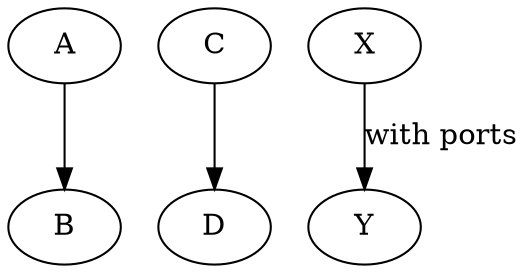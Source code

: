 digraph P {
  A:out -> B:in;
  C:"p ort" -> D:"HTMLPORT";
  X:port -> Y:port [label="with ports"];
}
